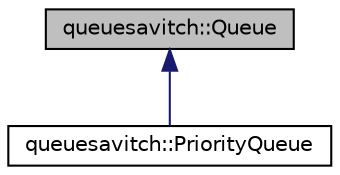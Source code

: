 digraph "queuesavitch::Queue"
{
  edge [fontname="Helvetica",fontsize="10",labelfontname="Helvetica",labelfontsize="10"];
  node [fontname="Helvetica",fontsize="10",shape=record];
  Node1 [label="queuesavitch::Queue",height=0.2,width=0.4,color="black", fillcolor="grey75", style="filled", fontcolor="black"];
  Node1 -> Node2 [dir="back",color="midnightblue",fontsize="10",style="solid",fontname="Helvetica"];
  Node2 [label="queuesavitch::PriorityQueue",height=0.2,width=0.4,color="black", fillcolor="white", style="filled",URL="$classqueuesavitch_1_1PriorityQueue.html"];
}
